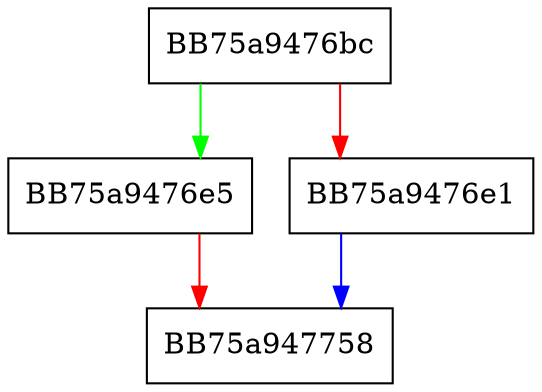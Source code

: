 digraph list_cfi_models {
  node [shape="box"];
  graph [splines=ortho];
  BB75a9476bc -> BB75a9476e5 [color="green"];
  BB75a9476bc -> BB75a9476e1 [color="red"];
  BB75a9476e1 -> BB75a947758 [color="blue"];
  BB75a9476e5 -> BB75a947758 [color="red"];
}